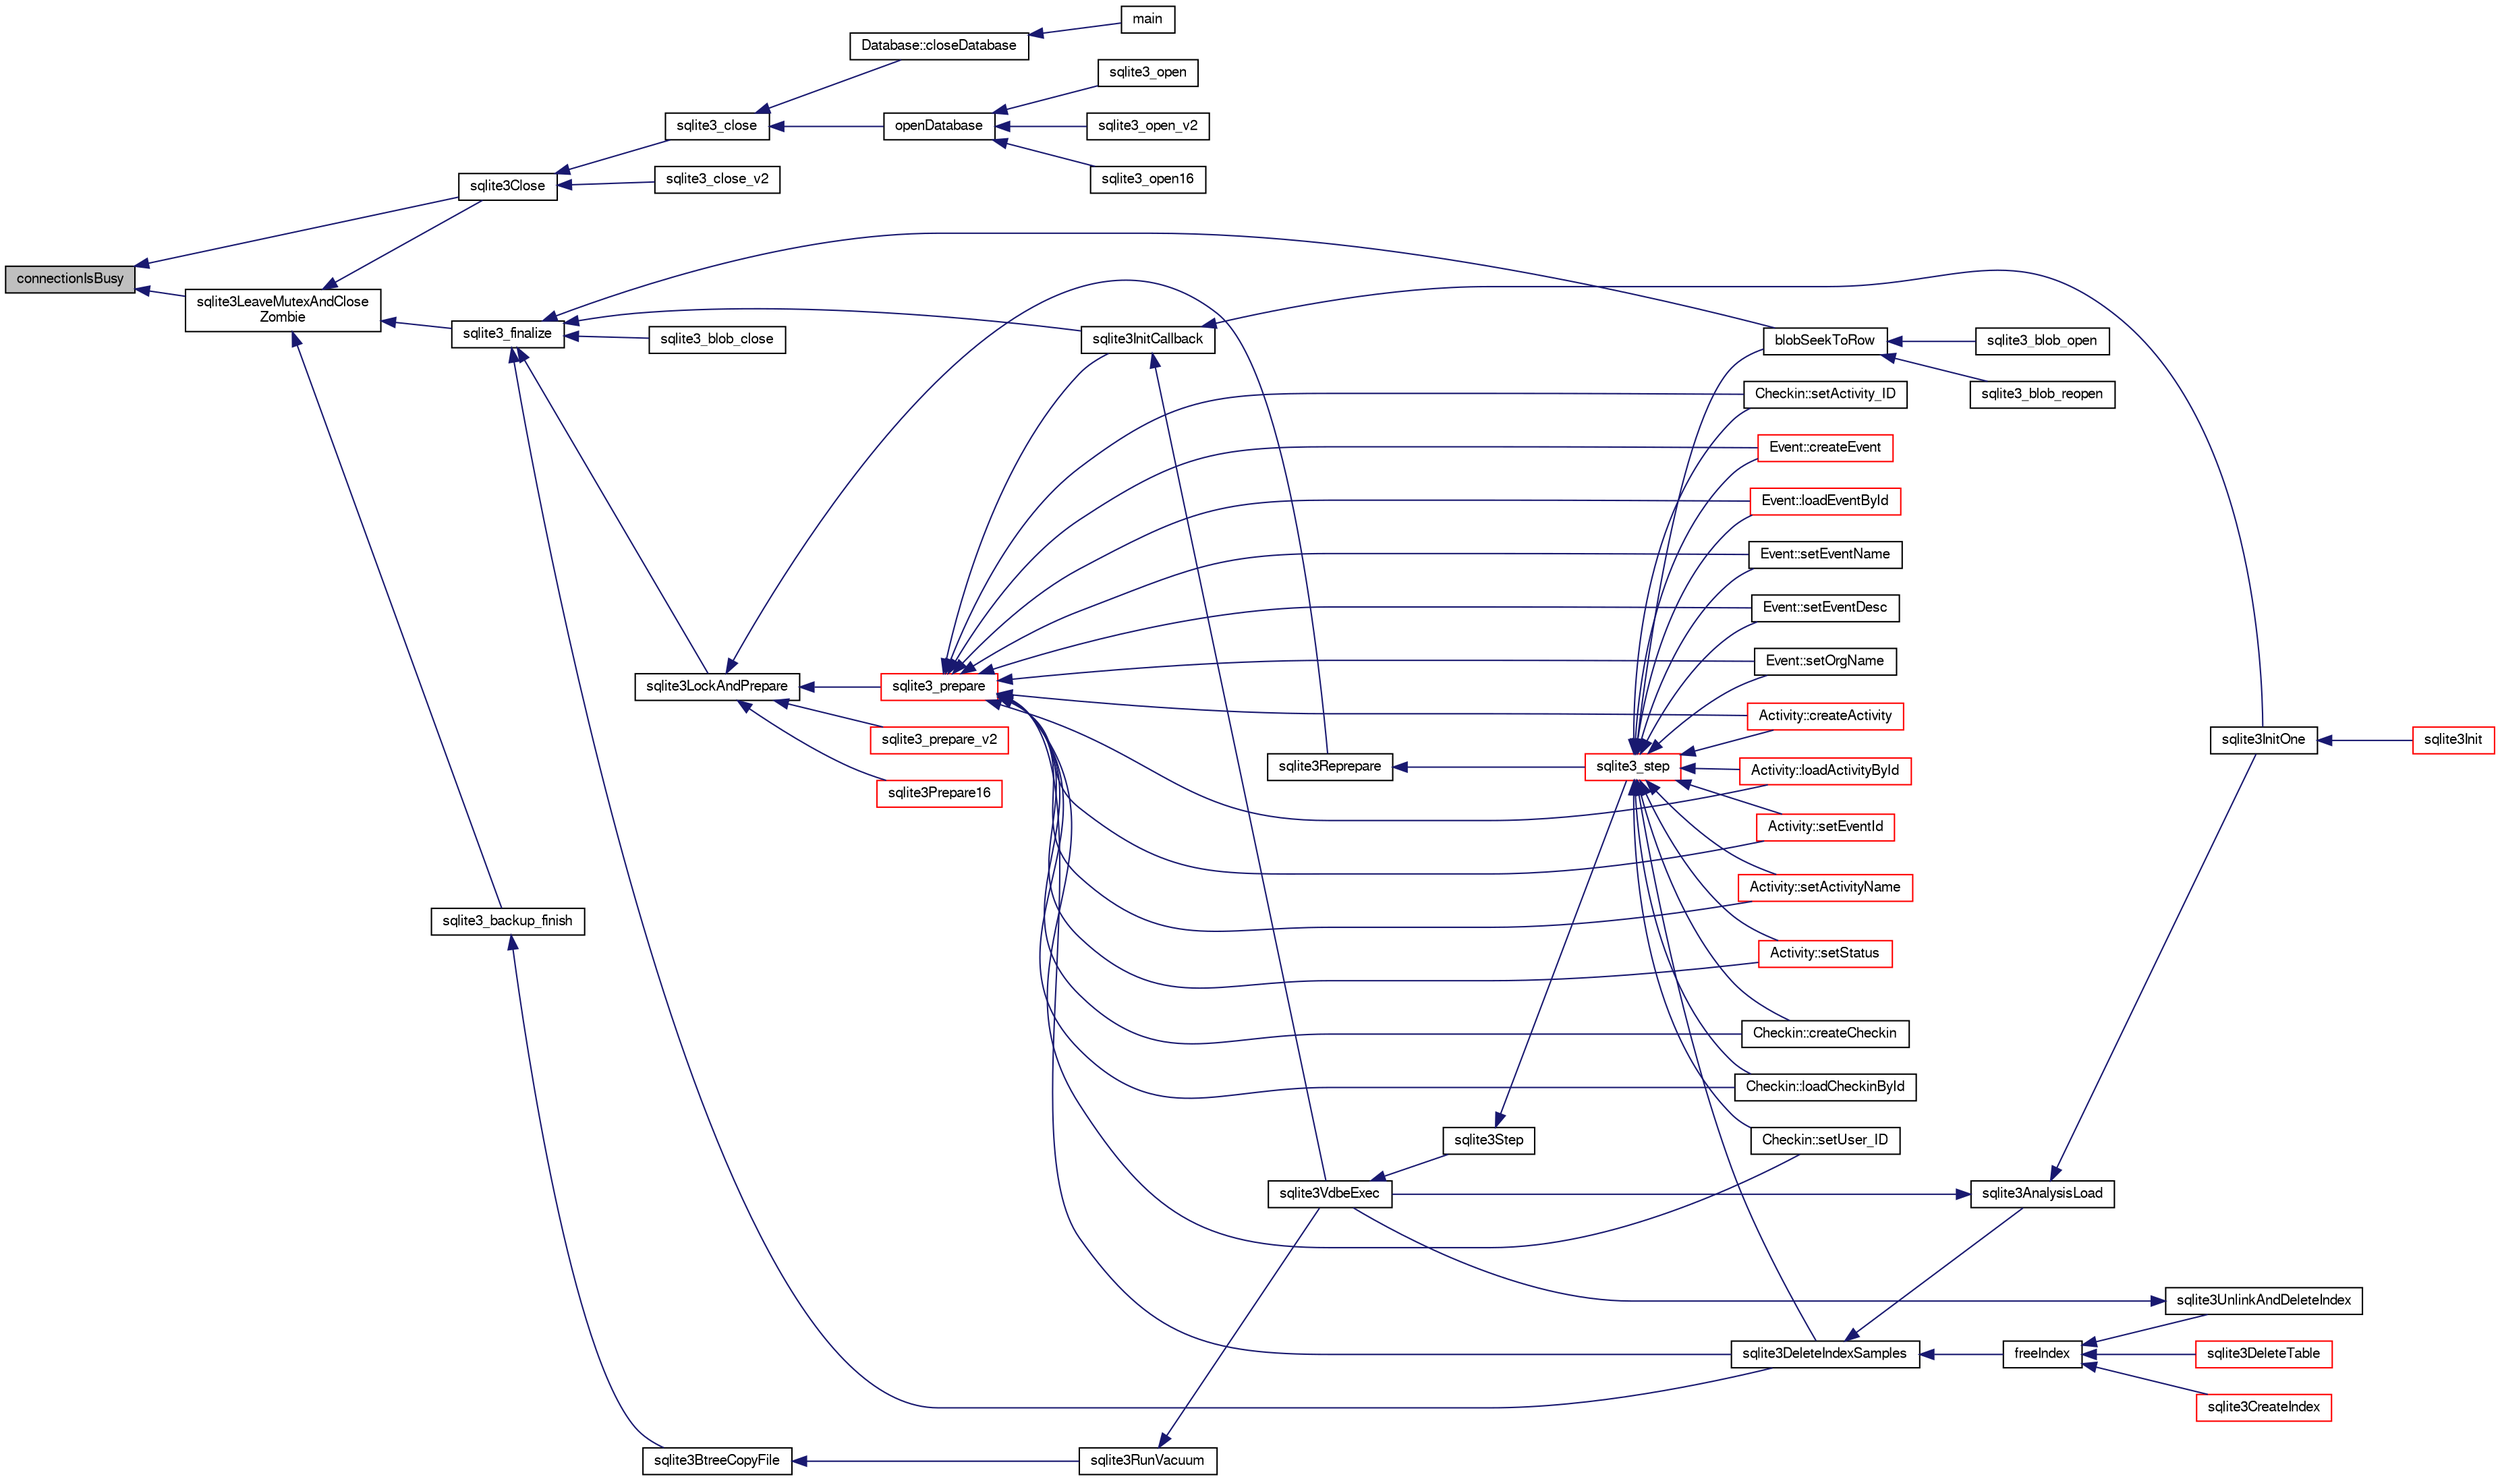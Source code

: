 digraph "connectionIsBusy"
{
  edge [fontname="FreeSans",fontsize="10",labelfontname="FreeSans",labelfontsize="10"];
  node [fontname="FreeSans",fontsize="10",shape=record];
  rankdir="LR";
  Node68591 [label="connectionIsBusy",height=0.2,width=0.4,color="black", fillcolor="grey75", style="filled", fontcolor="black"];
  Node68591 -> Node68592 [dir="back",color="midnightblue",fontsize="10",style="solid",fontname="FreeSans"];
  Node68592 [label="sqlite3Close",height=0.2,width=0.4,color="black", fillcolor="white", style="filled",URL="$sqlite3_8c.html#aa9f2e73837bba8d721dbde0964ffce11"];
  Node68592 -> Node68593 [dir="back",color="midnightblue",fontsize="10",style="solid",fontname="FreeSans"];
  Node68593 [label="sqlite3_close",height=0.2,width=0.4,color="black", fillcolor="white", style="filled",URL="$sqlite3_8h.html#ac43c9032fc6ef3b2a231dc3a9fa44b2d"];
  Node68593 -> Node68594 [dir="back",color="midnightblue",fontsize="10",style="solid",fontname="FreeSans"];
  Node68594 [label="Database::closeDatabase",height=0.2,width=0.4,color="black", fillcolor="white", style="filled",URL="$classDatabase.html#a46102d6a468364377fbb410eb1866897"];
  Node68594 -> Node68595 [dir="back",color="midnightblue",fontsize="10",style="solid",fontname="FreeSans"];
  Node68595 [label="main",height=0.2,width=0.4,color="black", fillcolor="white", style="filled",URL="$main_8cpp.html#a0ddf1224851353fc92bfbff6f499fa97"];
  Node68593 -> Node68596 [dir="back",color="midnightblue",fontsize="10",style="solid",fontname="FreeSans"];
  Node68596 [label="openDatabase",height=0.2,width=0.4,color="black", fillcolor="white", style="filled",URL="$sqlite3_8c.html#a6a9c3bc3a64234e863413f41db473758"];
  Node68596 -> Node68597 [dir="back",color="midnightblue",fontsize="10",style="solid",fontname="FreeSans"];
  Node68597 [label="sqlite3_open",height=0.2,width=0.4,color="black", fillcolor="white", style="filled",URL="$sqlite3_8h.html#a97ba966ed1acc38409786258268f5f71"];
  Node68596 -> Node68598 [dir="back",color="midnightblue",fontsize="10",style="solid",fontname="FreeSans"];
  Node68598 [label="sqlite3_open_v2",height=0.2,width=0.4,color="black", fillcolor="white", style="filled",URL="$sqlite3_8h.html#a140fe275b6975dc867cea50a65a217c4"];
  Node68596 -> Node68599 [dir="back",color="midnightblue",fontsize="10",style="solid",fontname="FreeSans"];
  Node68599 [label="sqlite3_open16",height=0.2,width=0.4,color="black", fillcolor="white", style="filled",URL="$sqlite3_8h.html#adbc401bb96713f32e553db32f6f3ca33"];
  Node68592 -> Node68600 [dir="back",color="midnightblue",fontsize="10",style="solid",fontname="FreeSans"];
  Node68600 [label="sqlite3_close_v2",height=0.2,width=0.4,color="black", fillcolor="white", style="filled",URL="$sqlite3_8h.html#ad2cb8462eaba28b4c8410ef55a4282b4"];
  Node68591 -> Node68601 [dir="back",color="midnightblue",fontsize="10",style="solid",fontname="FreeSans"];
  Node68601 [label="sqlite3LeaveMutexAndClose\lZombie",height=0.2,width=0.4,color="black", fillcolor="white", style="filled",URL="$sqlite3_8c.html#afe3a37c29dcb0fe9fc15fe07a3976f59"];
  Node68601 -> Node68602 [dir="back",color="midnightblue",fontsize="10",style="solid",fontname="FreeSans"];
  Node68602 [label="sqlite3_backup_finish",height=0.2,width=0.4,color="black", fillcolor="white", style="filled",URL="$sqlite3_8h.html#a176857dd58d99be53b6d7305533e0048"];
  Node68602 -> Node68603 [dir="back",color="midnightblue",fontsize="10",style="solid",fontname="FreeSans"];
  Node68603 [label="sqlite3BtreeCopyFile",height=0.2,width=0.4,color="black", fillcolor="white", style="filled",URL="$sqlite3_8c.html#a4d9e19a79f0d5c1dfcef0bd137ae83f9"];
  Node68603 -> Node68604 [dir="back",color="midnightblue",fontsize="10",style="solid",fontname="FreeSans"];
  Node68604 [label="sqlite3RunVacuum",height=0.2,width=0.4,color="black", fillcolor="white", style="filled",URL="$sqlite3_8c.html#a5e83ddc7b3e7e8e79ad5d1fc92de1d2f"];
  Node68604 -> Node68605 [dir="back",color="midnightblue",fontsize="10",style="solid",fontname="FreeSans"];
  Node68605 [label="sqlite3VdbeExec",height=0.2,width=0.4,color="black", fillcolor="white", style="filled",URL="$sqlite3_8c.html#a8ce40a614bdc56719c4d642b1e4dfb21"];
  Node68605 -> Node68606 [dir="back",color="midnightblue",fontsize="10",style="solid",fontname="FreeSans"];
  Node68606 [label="sqlite3Step",height=0.2,width=0.4,color="black", fillcolor="white", style="filled",URL="$sqlite3_8c.html#a3f2872e873e2758a4beedad1d5113554"];
  Node68606 -> Node68607 [dir="back",color="midnightblue",fontsize="10",style="solid",fontname="FreeSans"];
  Node68607 [label="sqlite3_step",height=0.2,width=0.4,color="red", fillcolor="white", style="filled",URL="$sqlite3_8h.html#ac1e491ce36b7471eb28387f7d3c74334"];
  Node68607 -> Node68608 [dir="back",color="midnightblue",fontsize="10",style="solid",fontname="FreeSans"];
  Node68608 [label="Activity::createActivity",height=0.2,width=0.4,color="red", fillcolor="white", style="filled",URL="$classActivity.html#a813cc5e52c14ab49b39014c134e3425b"];
  Node68607 -> Node68611 [dir="back",color="midnightblue",fontsize="10",style="solid",fontname="FreeSans"];
  Node68611 [label="Activity::loadActivityById",height=0.2,width=0.4,color="red", fillcolor="white", style="filled",URL="$classActivity.html#abe4ffb4f08a47212ebf9013259d9e7fd"];
  Node68607 -> Node68613 [dir="back",color="midnightblue",fontsize="10",style="solid",fontname="FreeSans"];
  Node68613 [label="Activity::setEventId",height=0.2,width=0.4,color="red", fillcolor="white", style="filled",URL="$classActivity.html#adb1d0fd0d08f473e068f0a4086bfa9ca"];
  Node68607 -> Node68614 [dir="back",color="midnightblue",fontsize="10",style="solid",fontname="FreeSans"];
  Node68614 [label="Activity::setActivityName",height=0.2,width=0.4,color="red", fillcolor="white", style="filled",URL="$classActivity.html#a62dc3737b33915a36086f9dd26d16a81"];
  Node68607 -> Node68615 [dir="back",color="midnightblue",fontsize="10",style="solid",fontname="FreeSans"];
  Node68615 [label="Activity::setStatus",height=0.2,width=0.4,color="red", fillcolor="white", style="filled",URL="$classActivity.html#af618135a7738f4d2a7ee147a8ef912ea"];
  Node68607 -> Node68616 [dir="back",color="midnightblue",fontsize="10",style="solid",fontname="FreeSans"];
  Node68616 [label="Checkin::createCheckin",height=0.2,width=0.4,color="black", fillcolor="white", style="filled",URL="$classCheckin.html#a4e40acdf7fff0e607f6de4f24f3a163c"];
  Node68607 -> Node68617 [dir="back",color="midnightblue",fontsize="10",style="solid",fontname="FreeSans"];
  Node68617 [label="Checkin::loadCheckinById",height=0.2,width=0.4,color="black", fillcolor="white", style="filled",URL="$classCheckin.html#a3461f70ea6c68475225f2a07f78a21e0"];
  Node68607 -> Node68618 [dir="back",color="midnightblue",fontsize="10",style="solid",fontname="FreeSans"];
  Node68618 [label="Checkin::setUser_ID",height=0.2,width=0.4,color="black", fillcolor="white", style="filled",URL="$classCheckin.html#a76ab640f4f912876dbebf183db5359c6"];
  Node68607 -> Node68619 [dir="back",color="midnightblue",fontsize="10",style="solid",fontname="FreeSans"];
  Node68619 [label="Checkin::setActivity_ID",height=0.2,width=0.4,color="black", fillcolor="white", style="filled",URL="$classCheckin.html#ab2ff3ec2604ec73a42af25874a00b232"];
  Node68607 -> Node68620 [dir="back",color="midnightblue",fontsize="10",style="solid",fontname="FreeSans"];
  Node68620 [label="Event::createEvent",height=0.2,width=0.4,color="red", fillcolor="white", style="filled",URL="$classEvent.html#a77adb9f4a46ffb32c2d931f0691f5903"];
  Node68607 -> Node68621 [dir="back",color="midnightblue",fontsize="10",style="solid",fontname="FreeSans"];
  Node68621 [label="Event::loadEventById",height=0.2,width=0.4,color="red", fillcolor="white", style="filled",URL="$classEvent.html#afa66cea33f722dbeecb69cc98fdea055"];
  Node68607 -> Node68622 [dir="back",color="midnightblue",fontsize="10",style="solid",fontname="FreeSans"];
  Node68622 [label="Event::setEventName",height=0.2,width=0.4,color="black", fillcolor="white", style="filled",URL="$classEvent.html#a10596b6ca077df05184e30d62b08729d"];
  Node68607 -> Node68623 [dir="back",color="midnightblue",fontsize="10",style="solid",fontname="FreeSans"];
  Node68623 [label="Event::setEventDesc",height=0.2,width=0.4,color="black", fillcolor="white", style="filled",URL="$classEvent.html#ae36b8377dcae792f1c5c4726024c981b"];
  Node68607 -> Node68624 [dir="back",color="midnightblue",fontsize="10",style="solid",fontname="FreeSans"];
  Node68624 [label="Event::setOrgName",height=0.2,width=0.4,color="black", fillcolor="white", style="filled",URL="$classEvent.html#a19aac0f776bd764563a54977656cf680"];
  Node68607 -> Node68626 [dir="back",color="midnightblue",fontsize="10",style="solid",fontname="FreeSans"];
  Node68626 [label="blobSeekToRow",height=0.2,width=0.4,color="black", fillcolor="white", style="filled",URL="$sqlite3_8c.html#afff57e13332b98c8a44a7cebe38962ab"];
  Node68626 -> Node68627 [dir="back",color="midnightblue",fontsize="10",style="solid",fontname="FreeSans"];
  Node68627 [label="sqlite3_blob_open",height=0.2,width=0.4,color="black", fillcolor="white", style="filled",URL="$sqlite3_8h.html#adb8ad839a5bdd62a43785132bc7dd518"];
  Node68626 -> Node68628 [dir="back",color="midnightblue",fontsize="10",style="solid",fontname="FreeSans"];
  Node68628 [label="sqlite3_blob_reopen",height=0.2,width=0.4,color="black", fillcolor="white", style="filled",URL="$sqlite3_8h.html#abc77c24fdc0150138490359a94360f7e"];
  Node68607 -> Node68629 [dir="back",color="midnightblue",fontsize="10",style="solid",fontname="FreeSans"];
  Node68629 [label="sqlite3DeleteIndexSamples",height=0.2,width=0.4,color="black", fillcolor="white", style="filled",URL="$sqlite3_8c.html#aaeda0302fbf61397ec009f65bed047ef"];
  Node68629 -> Node68630 [dir="back",color="midnightblue",fontsize="10",style="solid",fontname="FreeSans"];
  Node68630 [label="sqlite3AnalysisLoad",height=0.2,width=0.4,color="black", fillcolor="white", style="filled",URL="$sqlite3_8c.html#a48a2301c27e1d3d68708b9b8761b5a01"];
  Node68630 -> Node68605 [dir="back",color="midnightblue",fontsize="10",style="solid",fontname="FreeSans"];
  Node68630 -> Node68631 [dir="back",color="midnightblue",fontsize="10",style="solid",fontname="FreeSans"];
  Node68631 [label="sqlite3InitOne",height=0.2,width=0.4,color="black", fillcolor="white", style="filled",URL="$sqlite3_8c.html#ac4318b25df65269906b0379251fe9b85"];
  Node68631 -> Node68632 [dir="back",color="midnightblue",fontsize="10",style="solid",fontname="FreeSans"];
  Node68632 [label="sqlite3Init",height=0.2,width=0.4,color="red", fillcolor="white", style="filled",URL="$sqlite3_8c.html#aed74e3dc765631a833f522f425ff5a48"];
  Node68629 -> Node68732 [dir="back",color="midnightblue",fontsize="10",style="solid",fontname="FreeSans"];
  Node68732 [label="freeIndex",height=0.2,width=0.4,color="black", fillcolor="white", style="filled",URL="$sqlite3_8c.html#a00907c99c18d5bcb9d0b38c077146c31"];
  Node68732 -> Node68733 [dir="back",color="midnightblue",fontsize="10",style="solid",fontname="FreeSans"];
  Node68733 [label="sqlite3UnlinkAndDeleteIndex",height=0.2,width=0.4,color="black", fillcolor="white", style="filled",URL="$sqlite3_8c.html#a889f2dcb438c56db37a6d61e9f25e244"];
  Node68733 -> Node68605 [dir="back",color="midnightblue",fontsize="10",style="solid",fontname="FreeSans"];
  Node68732 -> Node68734 [dir="back",color="midnightblue",fontsize="10",style="solid",fontname="FreeSans"];
  Node68734 [label="sqlite3DeleteTable",height=0.2,width=0.4,color="red", fillcolor="white", style="filled",URL="$sqlite3_8c.html#a7fd3d507375a381a3807f92735318973"];
  Node68732 -> Node68644 [dir="back",color="midnightblue",fontsize="10",style="solid",fontname="FreeSans"];
  Node68644 [label="sqlite3CreateIndex",height=0.2,width=0.4,color="red", fillcolor="white", style="filled",URL="$sqlite3_8c.html#a8dbe5e590ab6c58a8c45f34f7c81e825"];
  Node68601 -> Node68825 [dir="back",color="midnightblue",fontsize="10",style="solid",fontname="FreeSans"];
  Node68825 [label="sqlite3_finalize",height=0.2,width=0.4,color="black", fillcolor="white", style="filled",URL="$sqlite3_8h.html#a801195c0f771d40bb4be1e40f3b88945"];
  Node68825 -> Node68626 [dir="back",color="midnightblue",fontsize="10",style="solid",fontname="FreeSans"];
  Node68825 -> Node68826 [dir="back",color="midnightblue",fontsize="10",style="solid",fontname="FreeSans"];
  Node68826 [label="sqlite3_blob_close",height=0.2,width=0.4,color="black", fillcolor="white", style="filled",URL="$sqlite3_8h.html#a8885ae884821e14e1e4501183c5833d6"];
  Node68825 -> Node68629 [dir="back",color="midnightblue",fontsize="10",style="solid",fontname="FreeSans"];
  Node68825 -> Node68788 [dir="back",color="midnightblue",fontsize="10",style="solid",fontname="FreeSans"];
  Node68788 [label="sqlite3InitCallback",height=0.2,width=0.4,color="black", fillcolor="white", style="filled",URL="$sqlite3_8c.html#a5183ff3c8b5311c7332250013ee018b3"];
  Node68788 -> Node68605 [dir="back",color="midnightblue",fontsize="10",style="solid",fontname="FreeSans"];
  Node68788 -> Node68631 [dir="back",color="midnightblue",fontsize="10",style="solid",fontname="FreeSans"];
  Node68825 -> Node68785 [dir="back",color="midnightblue",fontsize="10",style="solid",fontname="FreeSans"];
  Node68785 [label="sqlite3LockAndPrepare",height=0.2,width=0.4,color="black", fillcolor="white", style="filled",URL="$sqlite3_8c.html#a5db1ec5589aa2b02c6d979211a8789bd"];
  Node68785 -> Node68786 [dir="back",color="midnightblue",fontsize="10",style="solid",fontname="FreeSans"];
  Node68786 [label="sqlite3Reprepare",height=0.2,width=0.4,color="black", fillcolor="white", style="filled",URL="$sqlite3_8c.html#a7e2f7299cc947d07e782f6ac561fa937"];
  Node68786 -> Node68607 [dir="back",color="midnightblue",fontsize="10",style="solid",fontname="FreeSans"];
  Node68785 -> Node68787 [dir="back",color="midnightblue",fontsize="10",style="solid",fontname="FreeSans"];
  Node68787 [label="sqlite3_prepare",height=0.2,width=0.4,color="red", fillcolor="white", style="filled",URL="$sqlite3_8h.html#a8c39e7b9dbeff01f0a399b46d4b29f1c"];
  Node68787 -> Node68608 [dir="back",color="midnightblue",fontsize="10",style="solid",fontname="FreeSans"];
  Node68787 -> Node68611 [dir="back",color="midnightblue",fontsize="10",style="solid",fontname="FreeSans"];
  Node68787 -> Node68613 [dir="back",color="midnightblue",fontsize="10",style="solid",fontname="FreeSans"];
  Node68787 -> Node68614 [dir="back",color="midnightblue",fontsize="10",style="solid",fontname="FreeSans"];
  Node68787 -> Node68615 [dir="back",color="midnightblue",fontsize="10",style="solid",fontname="FreeSans"];
  Node68787 -> Node68616 [dir="back",color="midnightblue",fontsize="10",style="solid",fontname="FreeSans"];
  Node68787 -> Node68617 [dir="back",color="midnightblue",fontsize="10",style="solid",fontname="FreeSans"];
  Node68787 -> Node68618 [dir="back",color="midnightblue",fontsize="10",style="solid",fontname="FreeSans"];
  Node68787 -> Node68619 [dir="back",color="midnightblue",fontsize="10",style="solid",fontname="FreeSans"];
  Node68787 -> Node68620 [dir="back",color="midnightblue",fontsize="10",style="solid",fontname="FreeSans"];
  Node68787 -> Node68621 [dir="back",color="midnightblue",fontsize="10",style="solid",fontname="FreeSans"];
  Node68787 -> Node68622 [dir="back",color="midnightblue",fontsize="10",style="solid",fontname="FreeSans"];
  Node68787 -> Node68623 [dir="back",color="midnightblue",fontsize="10",style="solid",fontname="FreeSans"];
  Node68787 -> Node68624 [dir="back",color="midnightblue",fontsize="10",style="solid",fontname="FreeSans"];
  Node68787 -> Node68629 [dir="back",color="midnightblue",fontsize="10",style="solid",fontname="FreeSans"];
  Node68787 -> Node68788 [dir="back",color="midnightblue",fontsize="10",style="solid",fontname="FreeSans"];
  Node68785 -> Node68796 [dir="back",color="midnightblue",fontsize="10",style="solid",fontname="FreeSans"];
  Node68796 [label="sqlite3_prepare_v2",height=0.2,width=0.4,color="red", fillcolor="white", style="filled",URL="$sqlite3_8h.html#a85d4203bb54c984c5325c2f5b3664985"];
  Node68785 -> Node68799 [dir="back",color="midnightblue",fontsize="10",style="solid",fontname="FreeSans"];
  Node68799 [label="sqlite3Prepare16",height=0.2,width=0.4,color="red", fillcolor="white", style="filled",URL="$sqlite3_8c.html#a5842e6724b91885125f83c438da1f15b"];
  Node68601 -> Node68592 [dir="back",color="midnightblue",fontsize="10",style="solid",fontname="FreeSans"];
}
